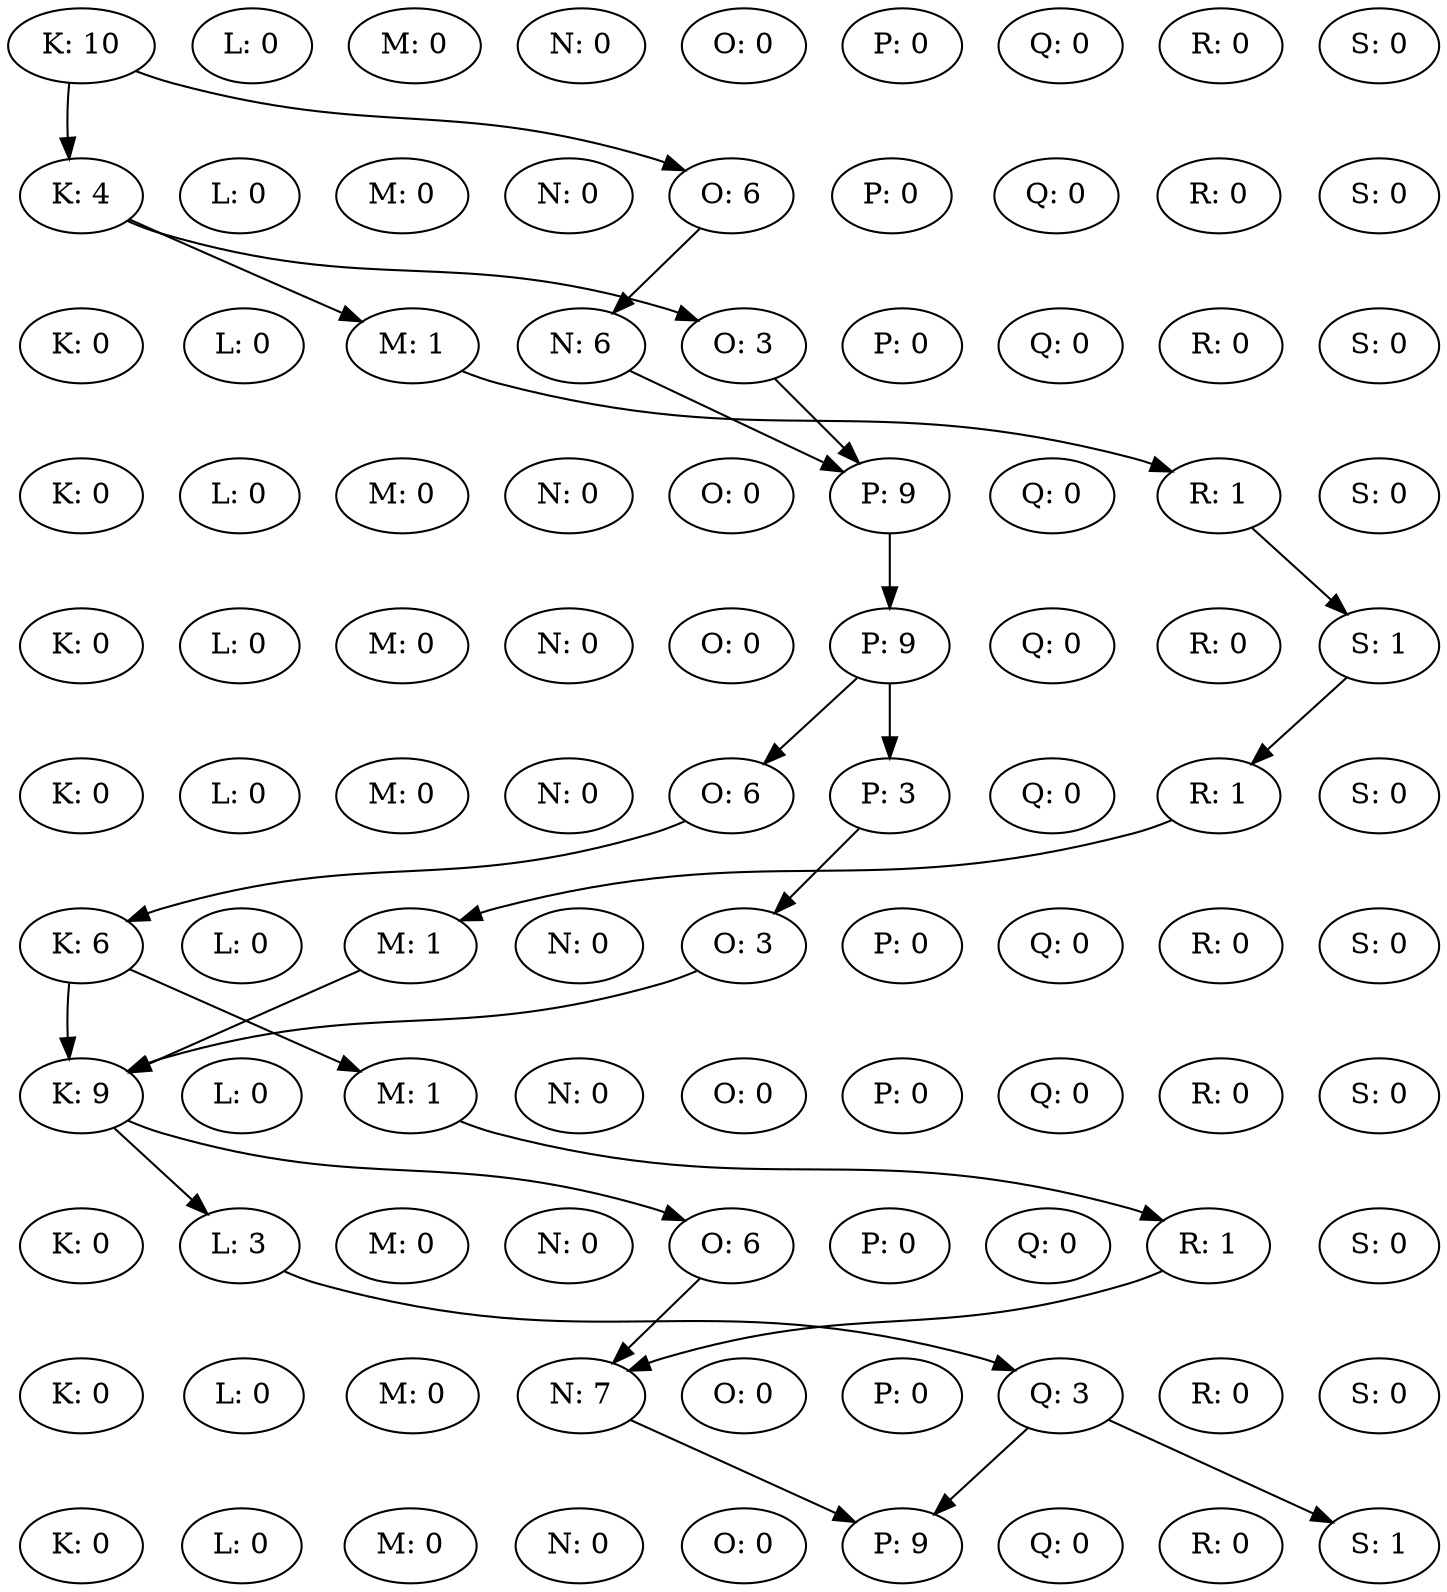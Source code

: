digraph {
K0 [label="K: 10"];
L0 [label="L: 0"];
M0 [label="M: 0"];
N0 [label="N: 0"];
O0 [label="O: 0"];
P0 [label="P: 0"];
Q0 [label="Q: 0"];
R0 [label="R: 0"];
S0 [label="S: 0"];
rank = same {K0 -> L0 -> M0 -> N0 -> O0 -> P0 -> Q0 -> R0 -> S0 [style=invis] }K1 [label="K: 4"];
L1 [label="L: 0"];
M1 [label="M: 0"];
N1 [label="N: 0"];
O1 [label="O: 6"];
P1 [label="P: 0"];
Q1 [label="Q: 0"];
R1 [label="R: 0"];
S1 [label="S: 0"];
rank = same {K1 -> L1 -> M1 -> N1 -> O1 -> P1 -> Q1 -> R1 -> S1 [style=invis] }K0 -> K1
K0 -> O1
K2 [label="K: 0"];
L2 [label="L: 0"];
M2 [label="M: 1"];
N2 [label="N: 6"];
O2 [label="O: 3"];
P2 [label="P: 0"];
Q2 [label="Q: 0"];
R2 [label="R: 0"];
S2 [label="S: 0"];
rank = same {K2 -> L2 -> M2 -> N2 -> O2 -> P2 -> Q2 -> R2 -> S2 [style=invis] }K1 -> M2
K1 -> O2
O1 -> N2
K3 [label="K: 0"];
L3 [label="L: 0"];
M3 [label="M: 0"];
N3 [label="N: 0"];
O3 [label="O: 0"];
P3 [label="P: 9"];
Q3 [label="Q: 0"];
R3 [label="R: 1"];
S3 [label="S: 0"];
rank = same {K3 -> L3 -> M3 -> N3 -> O3 -> P3 -> Q3 -> R3 -> S3 [style=invis] }M2 -> R3
N2 -> P3
O2 -> P3
K4 [label="K: 0"];
L4 [label="L: 0"];
M4 [label="M: 0"];
N4 [label="N: 0"];
O4 [label="O: 0"];
P4 [label="P: 9"];
Q4 [label="Q: 0"];
R4 [label="R: 0"];
S4 [label="S: 1"];
rank = same {K4 -> L4 -> M4 -> N4 -> O4 -> P4 -> Q4 -> R4 -> S4 [style=invis] }P3 -> P4
R3 -> S4
K5 [label="K: 0"];
L5 [label="L: 0"];
M5 [label="M: 0"];
N5 [label="N: 0"];
O5 [label="O: 6"];
P5 [label="P: 3"];
Q5 [label="Q: 0"];
R5 [label="R: 1"];
S5 [label="S: 0"];
rank = same {K5 -> L5 -> M5 -> N5 -> O5 -> P5 -> Q5 -> R5 -> S5 [style=invis] }P4 -> O5
P4 -> P5
S4 -> R5
K6 [label="K: 6"];
L6 [label="L: 0"];
M6 [label="M: 1"];
N6 [label="N: 0"];
O6 [label="O: 3"];
P6 [label="P: 0"];
Q6 [label="Q: 0"];
R6 [label="R: 0"];
S6 [label="S: 0"];
rank = same {K6 -> L6 -> M6 -> N6 -> O6 -> P6 -> Q6 -> R6 -> S6 [style=invis] }O5 -> K6
P5 -> O6
R5 -> M6
K7 [label="K: 9"];
L7 [label="L: 0"];
M7 [label="M: 1"];
N7 [label="N: 0"];
O7 [label="O: 0"];
P7 [label="P: 0"];
Q7 [label="Q: 0"];
R7 [label="R: 0"];
S7 [label="S: 0"];
rank = same {K7 -> L7 -> M7 -> N7 -> O7 -> P7 -> Q7 -> R7 -> S7 [style=invis] }K6 -> K7
K6 -> M7
M6 -> K7
O6 -> K7
K8 [label="K: 0"];
L8 [label="L: 3"];
M8 [label="M: 0"];
N8 [label="N: 0"];
O8 [label="O: 6"];
P8 [label="P: 0"];
Q8 [label="Q: 0"];
R8 [label="R: 1"];
S8 [label="S: 0"];
rank = same {K8 -> L8 -> M8 -> N8 -> O8 -> P8 -> Q8 -> R8 -> S8 [style=invis] }K7 -> L8
K7 -> O8
M7 -> R8
K9 [label="K: 0"];
L9 [label="L: 0"];
M9 [label="M: 0"];
N9 [label="N: 7"];
O9 [label="O: 0"];
P9 [label="P: 0"];
Q9 [label="Q: 3"];
R9 [label="R: 0"];
S9 [label="S: 0"];
rank = same {K9 -> L9 -> M9 -> N9 -> O9 -> P9 -> Q9 -> R9 -> S9 [style=invis] }L8 -> Q9
O8 -> N9
R8 -> N9
K10 [label="K: 0"];
L10 [label="L: 0"];
M10 [label="M: 0"];
N10 [label="N: 0"];
O10 [label="O: 0"];
P10 [label="P: 9"];
Q10 [label="Q: 0"];
R10 [label="R: 0"];
S10 [label="S: 1"];
rank = same {K10 -> L10 -> M10 -> N10 -> O10 -> P10 -> Q10 -> R10 -> S10 [style=invis] }N9 -> P10
Q9 -> P10
Q9 -> S10
K0 -> K1 -> K2 -> K3 -> K4 -> K5 -> K6 -> K7 -> K8 -> K9 -> K10 [ style=invis; weight=1000 ]
S0 -> S1 -> S2 -> S3 -> S4 -> S5 -> S6 -> S7 -> S8 -> S9 -> S10 [ style=invis; weight=1000 ]
}
